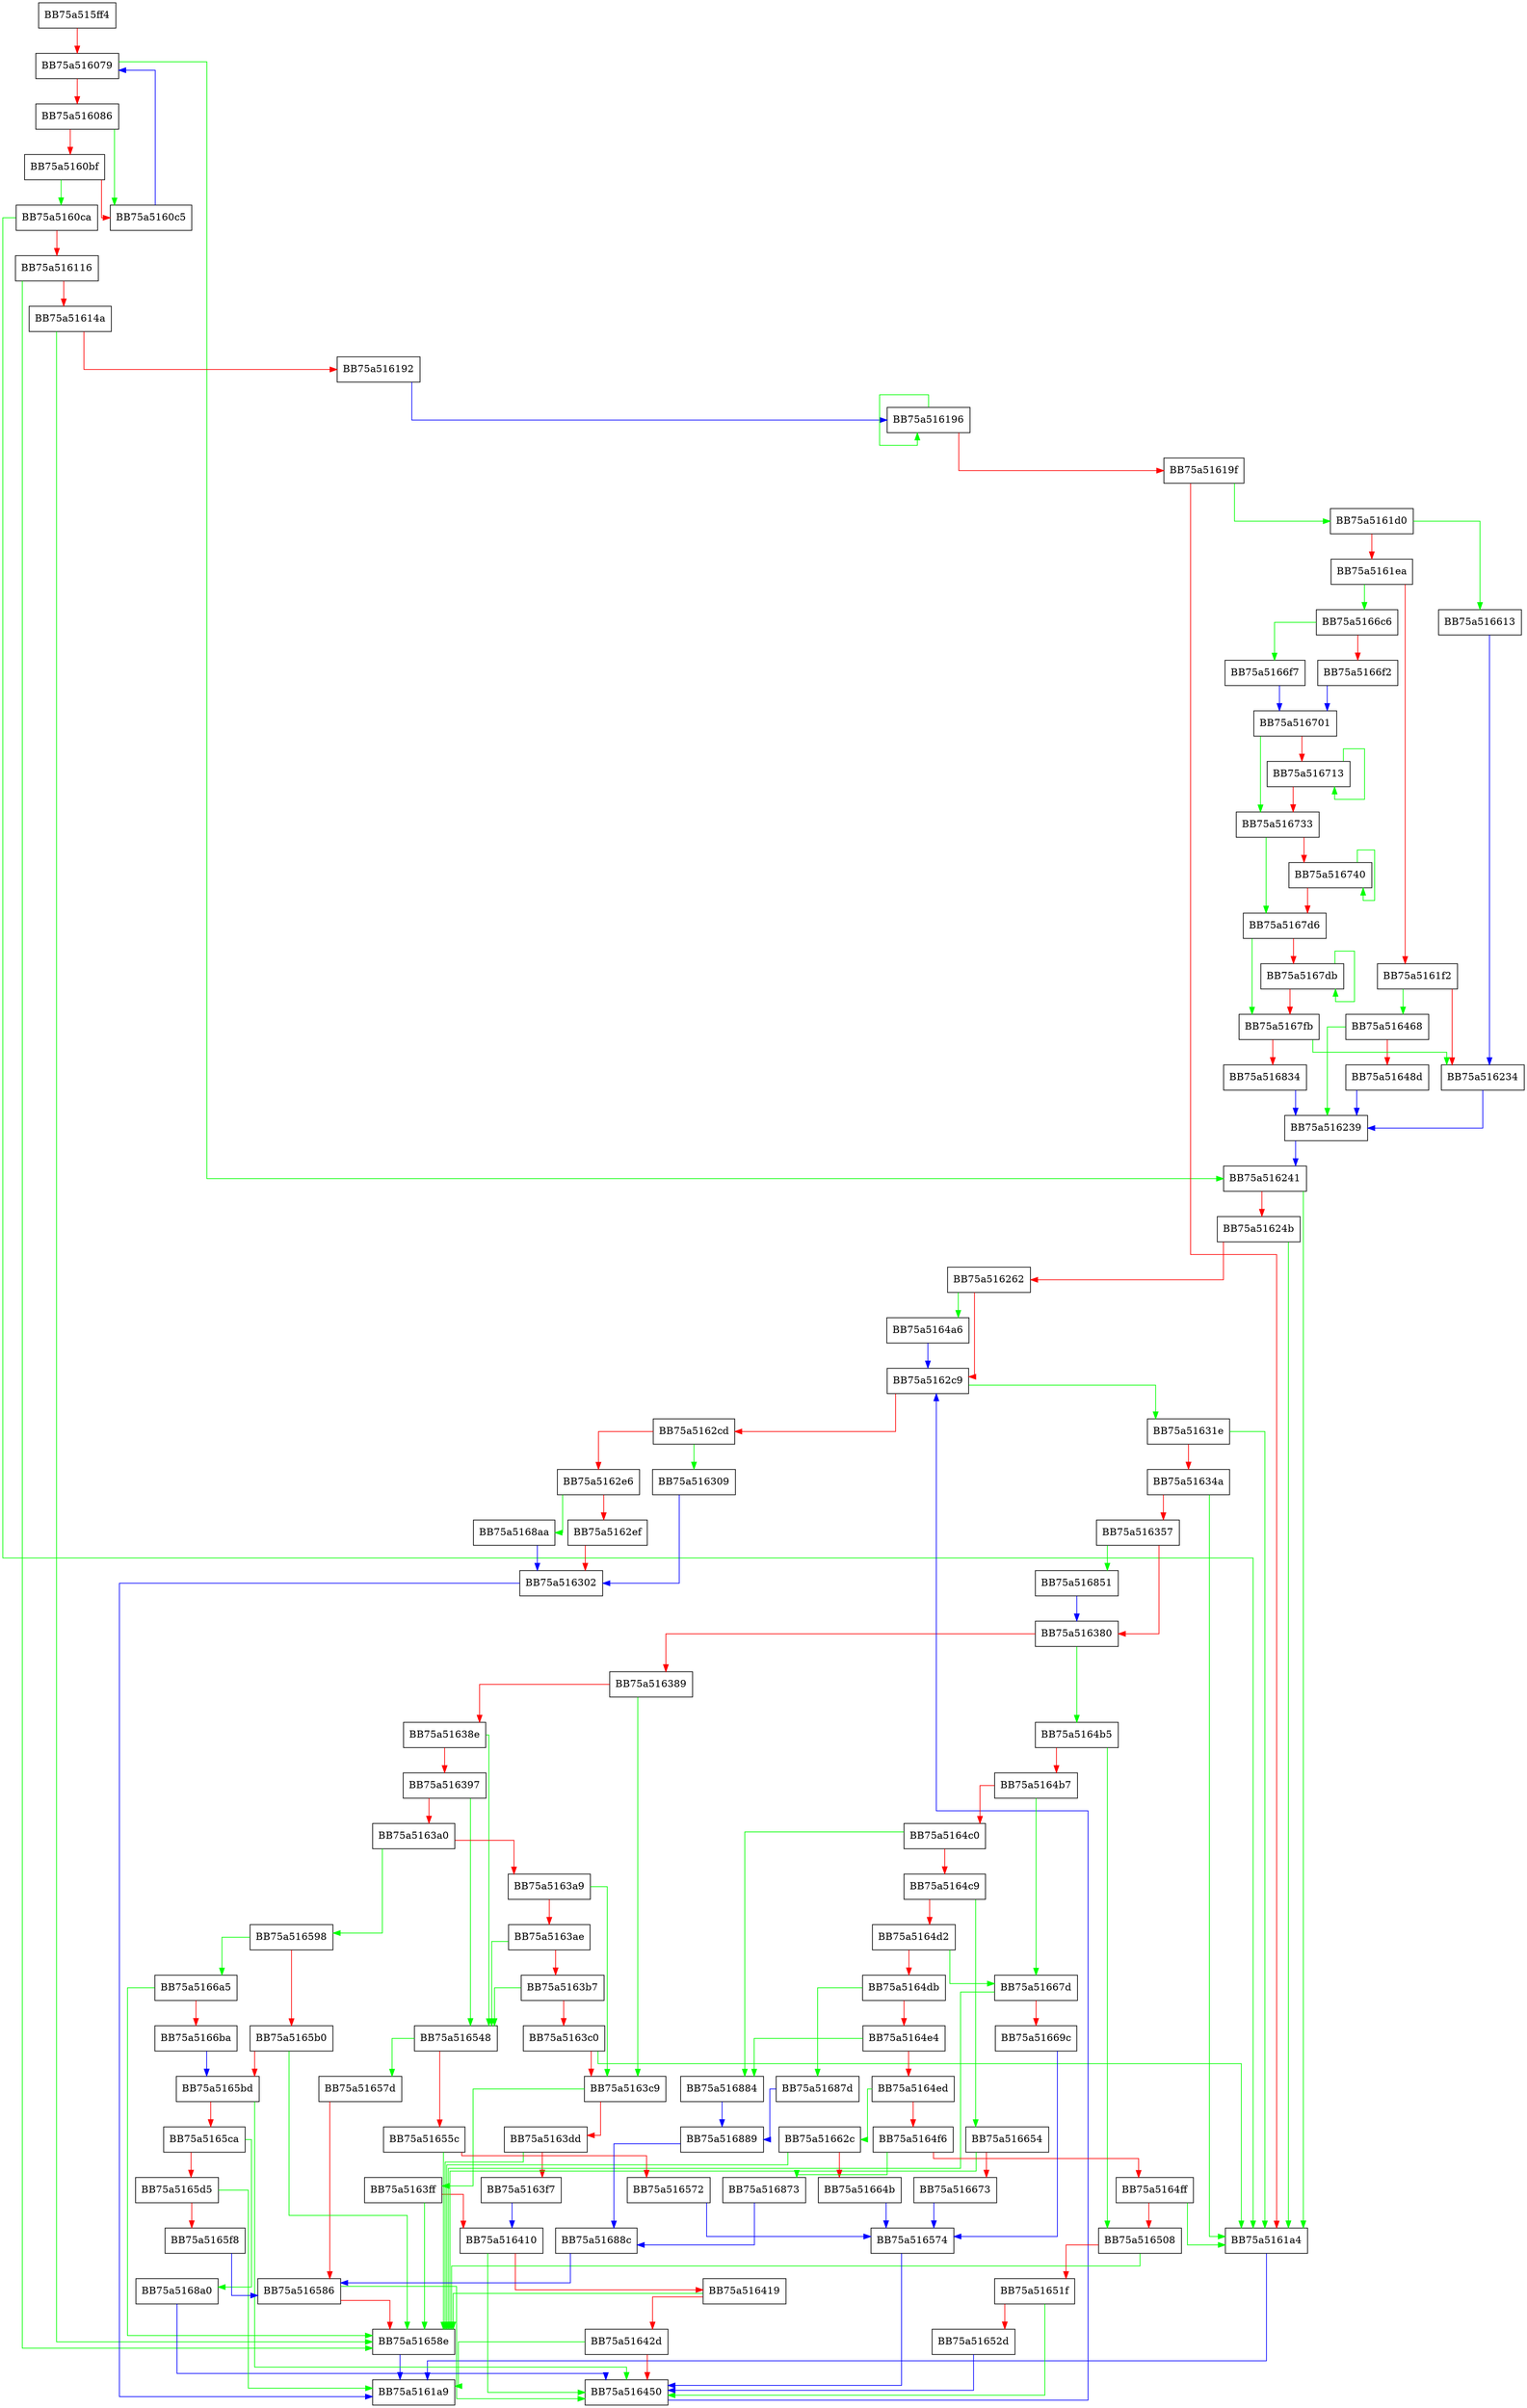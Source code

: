 digraph SetupPlatformAPICall {
  node [shape="box"];
  graph [splines=ortho];
  BB75a515ff4 -> BB75a516079 [color="red"];
  BB75a516079 -> BB75a516241 [color="green"];
  BB75a516079 -> BB75a516086 [color="red"];
  BB75a516086 -> BB75a5160c5 [color="green"];
  BB75a516086 -> BB75a5160bf [color="red"];
  BB75a5160bf -> BB75a5160ca [color="green"];
  BB75a5160bf -> BB75a5160c5 [color="red"];
  BB75a5160c5 -> BB75a516079 [color="blue"];
  BB75a5160ca -> BB75a5161a4 [color="green"];
  BB75a5160ca -> BB75a516116 [color="red"];
  BB75a516116 -> BB75a51658e [color="green"];
  BB75a516116 -> BB75a51614a [color="red"];
  BB75a51614a -> BB75a51658e [color="green"];
  BB75a51614a -> BB75a516192 [color="red"];
  BB75a516192 -> BB75a516196 [color="blue"];
  BB75a516196 -> BB75a516196 [color="green"];
  BB75a516196 -> BB75a51619f [color="red"];
  BB75a51619f -> BB75a5161d0 [color="green"];
  BB75a51619f -> BB75a5161a4 [color="red"];
  BB75a5161a4 -> BB75a5161a9 [color="blue"];
  BB75a5161d0 -> BB75a516613 [color="green"];
  BB75a5161d0 -> BB75a5161ea [color="red"];
  BB75a5161ea -> BB75a5166c6 [color="green"];
  BB75a5161ea -> BB75a5161f2 [color="red"];
  BB75a5161f2 -> BB75a516468 [color="green"];
  BB75a5161f2 -> BB75a516234 [color="red"];
  BB75a516234 -> BB75a516239 [color="blue"];
  BB75a516239 -> BB75a516241 [color="blue"];
  BB75a516241 -> BB75a5161a4 [color="green"];
  BB75a516241 -> BB75a51624b [color="red"];
  BB75a51624b -> BB75a5161a4 [color="green"];
  BB75a51624b -> BB75a516262 [color="red"];
  BB75a516262 -> BB75a5164a6 [color="green"];
  BB75a516262 -> BB75a5162c9 [color="red"];
  BB75a5162c9 -> BB75a51631e [color="green"];
  BB75a5162c9 -> BB75a5162cd [color="red"];
  BB75a5162cd -> BB75a516309 [color="green"];
  BB75a5162cd -> BB75a5162e6 [color="red"];
  BB75a5162e6 -> BB75a5168aa [color="green"];
  BB75a5162e6 -> BB75a5162ef [color="red"];
  BB75a5162ef -> BB75a516302 [color="red"];
  BB75a516302 -> BB75a5161a9 [color="blue"];
  BB75a516309 -> BB75a516302 [color="blue"];
  BB75a51631e -> BB75a5161a4 [color="green"];
  BB75a51631e -> BB75a51634a [color="red"];
  BB75a51634a -> BB75a5161a4 [color="green"];
  BB75a51634a -> BB75a516357 [color="red"];
  BB75a516357 -> BB75a516851 [color="green"];
  BB75a516357 -> BB75a516380 [color="red"];
  BB75a516380 -> BB75a5164b5 [color="green"];
  BB75a516380 -> BB75a516389 [color="red"];
  BB75a516389 -> BB75a5163c9 [color="green"];
  BB75a516389 -> BB75a51638e [color="red"];
  BB75a51638e -> BB75a516548 [color="green"];
  BB75a51638e -> BB75a516397 [color="red"];
  BB75a516397 -> BB75a516548 [color="green"];
  BB75a516397 -> BB75a5163a0 [color="red"];
  BB75a5163a0 -> BB75a516598 [color="green"];
  BB75a5163a0 -> BB75a5163a9 [color="red"];
  BB75a5163a9 -> BB75a5163c9 [color="green"];
  BB75a5163a9 -> BB75a5163ae [color="red"];
  BB75a5163ae -> BB75a516548 [color="green"];
  BB75a5163ae -> BB75a5163b7 [color="red"];
  BB75a5163b7 -> BB75a516548 [color="green"];
  BB75a5163b7 -> BB75a5163c0 [color="red"];
  BB75a5163c0 -> BB75a5161a4 [color="green"];
  BB75a5163c0 -> BB75a5163c9 [color="red"];
  BB75a5163c9 -> BB75a5163ff [color="green"];
  BB75a5163c9 -> BB75a5163dd [color="red"];
  BB75a5163dd -> BB75a51658e [color="green"];
  BB75a5163dd -> BB75a5163f7 [color="red"];
  BB75a5163f7 -> BB75a516410 [color="blue"];
  BB75a5163ff -> BB75a51658e [color="green"];
  BB75a5163ff -> BB75a516410 [color="red"];
  BB75a516410 -> BB75a516450 [color="green"];
  BB75a516410 -> BB75a516419 [color="red"];
  BB75a516419 -> BB75a51658e [color="green"];
  BB75a516419 -> BB75a51642d [color="red"];
  BB75a51642d -> BB75a5161a9 [color="green"];
  BB75a51642d -> BB75a516450 [color="red"];
  BB75a516450 -> BB75a5162c9 [color="blue"];
  BB75a516468 -> BB75a516239 [color="green"];
  BB75a516468 -> BB75a51648d [color="red"];
  BB75a51648d -> BB75a516239 [color="blue"];
  BB75a5164a6 -> BB75a5162c9 [color="blue"];
  BB75a5164b5 -> BB75a516508 [color="green"];
  BB75a5164b5 -> BB75a5164b7 [color="red"];
  BB75a5164b7 -> BB75a51667d [color="green"];
  BB75a5164b7 -> BB75a5164c0 [color="red"];
  BB75a5164c0 -> BB75a516884 [color="green"];
  BB75a5164c0 -> BB75a5164c9 [color="red"];
  BB75a5164c9 -> BB75a516654 [color="green"];
  BB75a5164c9 -> BB75a5164d2 [color="red"];
  BB75a5164d2 -> BB75a51667d [color="green"];
  BB75a5164d2 -> BB75a5164db [color="red"];
  BB75a5164db -> BB75a51687d [color="green"];
  BB75a5164db -> BB75a5164e4 [color="red"];
  BB75a5164e4 -> BB75a516884 [color="green"];
  BB75a5164e4 -> BB75a5164ed [color="red"];
  BB75a5164ed -> BB75a51662c [color="green"];
  BB75a5164ed -> BB75a5164f6 [color="red"];
  BB75a5164f6 -> BB75a516873 [color="green"];
  BB75a5164f6 -> BB75a5164ff [color="red"];
  BB75a5164ff -> BB75a5161a4 [color="green"];
  BB75a5164ff -> BB75a516508 [color="red"];
  BB75a516508 -> BB75a51658e [color="green"];
  BB75a516508 -> BB75a51651f [color="red"];
  BB75a51651f -> BB75a516450 [color="green"];
  BB75a51651f -> BB75a51652d [color="red"];
  BB75a51652d -> BB75a516450 [color="blue"];
  BB75a516548 -> BB75a51657d [color="green"];
  BB75a516548 -> BB75a51655c [color="red"];
  BB75a51655c -> BB75a51658e [color="green"];
  BB75a51655c -> BB75a516572 [color="red"];
  BB75a516572 -> BB75a516574 [color="blue"];
  BB75a516574 -> BB75a516450 [color="blue"];
  BB75a51657d -> BB75a516586 [color="red"];
  BB75a516586 -> BB75a516450 [color="green"];
  BB75a516586 -> BB75a51658e [color="red"];
  BB75a51658e -> BB75a5161a9 [color="blue"];
  BB75a516598 -> BB75a5166a5 [color="green"];
  BB75a516598 -> BB75a5165b0 [color="red"];
  BB75a5165b0 -> BB75a51658e [color="green"];
  BB75a5165b0 -> BB75a5165bd [color="red"];
  BB75a5165bd -> BB75a516450 [color="green"];
  BB75a5165bd -> BB75a5165ca [color="red"];
  BB75a5165ca -> BB75a5168a0 [color="green"];
  BB75a5165ca -> BB75a5165d5 [color="red"];
  BB75a5165d5 -> BB75a5161a9 [color="green"];
  BB75a5165d5 -> BB75a5165f8 [color="red"];
  BB75a5165f8 -> BB75a516586 [color="blue"];
  BB75a516613 -> BB75a516234 [color="blue"];
  BB75a51662c -> BB75a51658e [color="green"];
  BB75a51662c -> BB75a51664b [color="red"];
  BB75a51664b -> BB75a516574 [color="blue"];
  BB75a516654 -> BB75a51658e [color="green"];
  BB75a516654 -> BB75a516673 [color="red"];
  BB75a516673 -> BB75a516574 [color="blue"];
  BB75a51667d -> BB75a51658e [color="green"];
  BB75a51667d -> BB75a51669c [color="red"];
  BB75a51669c -> BB75a516574 [color="blue"];
  BB75a5166a5 -> BB75a51658e [color="green"];
  BB75a5166a5 -> BB75a5166ba [color="red"];
  BB75a5166ba -> BB75a5165bd [color="blue"];
  BB75a5166c6 -> BB75a5166f7 [color="green"];
  BB75a5166c6 -> BB75a5166f2 [color="red"];
  BB75a5166f2 -> BB75a516701 [color="blue"];
  BB75a5166f7 -> BB75a516701 [color="blue"];
  BB75a516701 -> BB75a516733 [color="green"];
  BB75a516701 -> BB75a516713 [color="red"];
  BB75a516713 -> BB75a516713 [color="green"];
  BB75a516713 -> BB75a516733 [color="red"];
  BB75a516733 -> BB75a5167d6 [color="green"];
  BB75a516733 -> BB75a516740 [color="red"];
  BB75a516740 -> BB75a516740 [color="green"];
  BB75a516740 -> BB75a5167d6 [color="red"];
  BB75a5167d6 -> BB75a5167fb [color="green"];
  BB75a5167d6 -> BB75a5167db [color="red"];
  BB75a5167db -> BB75a5167db [color="green"];
  BB75a5167db -> BB75a5167fb [color="red"];
  BB75a5167fb -> BB75a516234 [color="green"];
  BB75a5167fb -> BB75a516834 [color="red"];
  BB75a516834 -> BB75a516239 [color="blue"];
  BB75a516851 -> BB75a516380 [color="blue"];
  BB75a516873 -> BB75a51688c [color="blue"];
  BB75a51687d -> BB75a516889 [color="blue"];
  BB75a516884 -> BB75a516889 [color="blue"];
  BB75a516889 -> BB75a51688c [color="blue"];
  BB75a51688c -> BB75a516586 [color="blue"];
  BB75a5168a0 -> BB75a516450 [color="blue"];
  BB75a5168aa -> BB75a516302 [color="blue"];
}